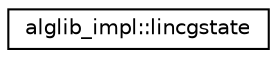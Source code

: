 digraph "Graphical Class Hierarchy"
{
  edge [fontname="Helvetica",fontsize="10",labelfontname="Helvetica",labelfontsize="10"];
  node [fontname="Helvetica",fontsize="10",shape=record];
  rankdir="LR";
  Node0 [label="alglib_impl::lincgstate",height=0.2,width=0.4,color="black", fillcolor="white", style="filled",URL="$structalglib__impl_1_1lincgstate.html"];
}
